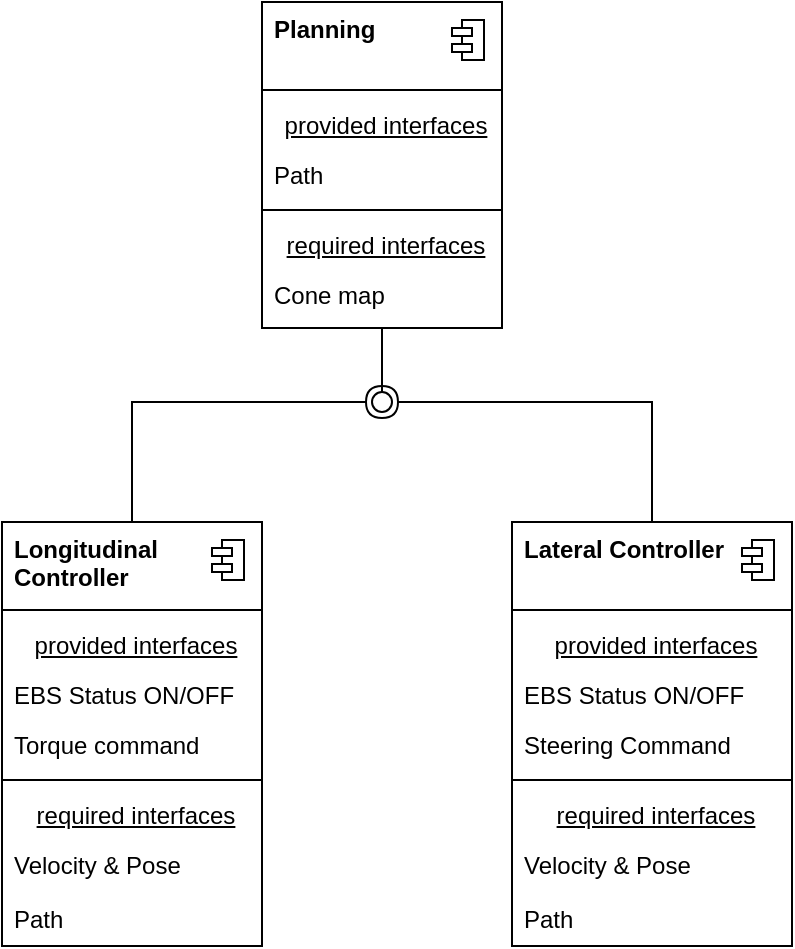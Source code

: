 <mxfile version="24.1.0" type="device" pages="3">
  <diagram name="Structual Diagram" id="TRSke4jGwEFZ74IsYrMw">
    <mxGraphModel dx="1434" dy="843" grid="1" gridSize="10" guides="1" tooltips="1" connect="1" arrows="1" fold="1" page="1" pageScale="1" pageWidth="827" pageHeight="1169" math="0" shadow="0">
      <root>
        <mxCell id="0" />
        <mxCell id="1" parent="0" />
        <mxCell id="3TsEPh2uta-ocImclWXM-1" value="" style="fontStyle=1;align=center;verticalAlign=top;childLayout=stackLayout;horizontal=1;horizontalStack=0;resizeParent=1;resizeParentMax=0;resizeLast=0;marginBottom=0;" parent="1" vertex="1">
          <mxGeometry x="280" y="300" width="120" height="163" as="geometry" />
        </mxCell>
        <mxCell id="3TsEPh2uta-ocImclWXM-2" value="&lt;b&gt;Planning&lt;/b&gt;" style="html=1;align=left;spacingLeft=4;verticalAlign=top;strokeColor=none;fillColor=none;whiteSpace=wrap;" parent="3TsEPh2uta-ocImclWXM-1" vertex="1">
          <mxGeometry width="120" height="40" as="geometry" />
        </mxCell>
        <mxCell id="3TsEPh2uta-ocImclWXM-3" value="" style="shape=module;jettyWidth=10;jettyHeight=4;" parent="3TsEPh2uta-ocImclWXM-2" vertex="1">
          <mxGeometry x="1" width="16" height="20" relative="1" as="geometry">
            <mxPoint x="-25" y="9" as="offset" />
          </mxGeometry>
        </mxCell>
        <mxCell id="3TsEPh2uta-ocImclWXM-4" value="" style="line;strokeWidth=1;fillColor=none;align=left;verticalAlign=middle;spacingTop=-1;spacingLeft=3;spacingRight=3;rotatable=0;labelPosition=right;points=[];portConstraint=eastwest;" parent="3TsEPh2uta-ocImclWXM-1" vertex="1">
          <mxGeometry y="40" width="120" height="8" as="geometry" />
        </mxCell>
        <mxCell id="3TsEPh2uta-ocImclWXM-5" value="&lt;u&gt;provided interfaces&lt;/u&gt;" style="html=1;align=center;spacingLeft=4;verticalAlign=top;strokeColor=none;fillColor=none;whiteSpace=wrap;" parent="3TsEPh2uta-ocImclWXM-1" vertex="1">
          <mxGeometry y="48" width="120" height="25" as="geometry" />
        </mxCell>
        <mxCell id="3TsEPh2uta-ocImclWXM-6" value="Path" style="html=1;align=left;spacingLeft=4;verticalAlign=top;strokeColor=none;fillColor=none;whiteSpace=wrap;" parent="3TsEPh2uta-ocImclWXM-1" vertex="1">
          <mxGeometry y="73" width="120" height="27" as="geometry" />
        </mxCell>
        <mxCell id="3TsEPh2uta-ocImclWXM-7" value="" style="line;strokeWidth=1;fillColor=none;align=left;verticalAlign=middle;spacingTop=-1;spacingLeft=3;spacingRight=3;rotatable=0;labelPosition=right;points=[];portConstraint=eastwest;" parent="3TsEPh2uta-ocImclWXM-1" vertex="1">
          <mxGeometry y="100" width="120" height="8" as="geometry" />
        </mxCell>
        <mxCell id="3TsEPh2uta-ocImclWXM-8" value="&lt;u&gt;required interfaces&lt;/u&gt;" style="html=1;align=center;spacingLeft=4;verticalAlign=top;strokeColor=none;fillColor=none;whiteSpace=wrap;" parent="3TsEPh2uta-ocImclWXM-1" vertex="1">
          <mxGeometry y="108" width="120" height="25" as="geometry" />
        </mxCell>
        <mxCell id="3TsEPh2uta-ocImclWXM-9" value="Cone map" style="html=1;align=left;spacingLeft=4;verticalAlign=top;strokeColor=none;fillColor=none;whiteSpace=wrap;" parent="3TsEPh2uta-ocImclWXM-1" vertex="1">
          <mxGeometry y="133" width="120" height="30" as="geometry" />
        </mxCell>
        <mxCell id="3TsEPh2uta-ocImclWXM-10" value="" style="fontStyle=1;align=center;verticalAlign=top;childLayout=stackLayout;horizontal=1;horizontalStack=0;resizeParent=1;resizeParentMax=0;resizeLast=0;marginBottom=0;" parent="1" vertex="1">
          <mxGeometry x="150" y="560" width="130" height="212" as="geometry" />
        </mxCell>
        <mxCell id="3TsEPh2uta-ocImclWXM-11" value="&lt;b&gt;Longitudinal Controller&lt;br&gt;&lt;/b&gt;" style="html=1;align=left;spacingLeft=4;verticalAlign=top;strokeColor=none;fillColor=none;whiteSpace=wrap;" parent="3TsEPh2uta-ocImclWXM-10" vertex="1">
          <mxGeometry width="130" height="40" as="geometry" />
        </mxCell>
        <mxCell id="3TsEPh2uta-ocImclWXM-12" value="" style="shape=module;jettyWidth=10;jettyHeight=4;" parent="3TsEPh2uta-ocImclWXM-11" vertex="1">
          <mxGeometry x="1" width="16" height="20" relative="1" as="geometry">
            <mxPoint x="-25" y="9" as="offset" />
          </mxGeometry>
        </mxCell>
        <mxCell id="3TsEPh2uta-ocImclWXM-13" value="" style="line;strokeWidth=1;fillColor=none;align=left;verticalAlign=middle;spacingTop=-1;spacingLeft=3;spacingRight=3;rotatable=0;labelPosition=right;points=[];portConstraint=eastwest;" parent="3TsEPh2uta-ocImclWXM-10" vertex="1">
          <mxGeometry y="40" width="130" height="8" as="geometry" />
        </mxCell>
        <mxCell id="3TsEPh2uta-ocImclWXM-14" value="&lt;u&gt;provided interfaces&lt;/u&gt;" style="html=1;align=center;spacingLeft=4;verticalAlign=top;strokeColor=none;fillColor=none;whiteSpace=wrap;" parent="3TsEPh2uta-ocImclWXM-10" vertex="1">
          <mxGeometry y="48" width="130" height="25" as="geometry" />
        </mxCell>
        <mxCell id="3TsEPh2uta-ocImclWXM-15" value="EBS Status ON/OFF" style="html=1;align=left;spacingLeft=4;verticalAlign=top;strokeColor=none;fillColor=none;whiteSpace=wrap;spacingRight=4;fontFamily=Helvetica;fontSize=12;fontColor=default;" parent="3TsEPh2uta-ocImclWXM-10" vertex="1">
          <mxGeometry y="73" width="130" height="25" as="geometry" />
        </mxCell>
        <mxCell id="3TsEPh2uta-ocImclWXM-16" value="Torque command" style="html=1;align=left;spacingLeft=4;verticalAlign=top;strokeColor=none;fillColor=none;whiteSpace=wrap;" parent="3TsEPh2uta-ocImclWXM-10" vertex="1">
          <mxGeometry y="98" width="130" height="27" as="geometry" />
        </mxCell>
        <mxCell id="3TsEPh2uta-ocImclWXM-17" value="" style="line;strokeWidth=1;fillColor=none;align=left;verticalAlign=middle;spacingTop=-1;spacingLeft=3;spacingRight=3;rotatable=0;labelPosition=right;points=[];portConstraint=eastwest;" parent="3TsEPh2uta-ocImclWXM-10" vertex="1">
          <mxGeometry y="125" width="130" height="8" as="geometry" />
        </mxCell>
        <mxCell id="3TsEPh2uta-ocImclWXM-18" value="&lt;u&gt;required interfaces&lt;/u&gt;" style="html=1;align=center;spacingLeft=4;verticalAlign=top;strokeColor=none;fillColor=none;whiteSpace=wrap;" parent="3TsEPh2uta-ocImclWXM-10" vertex="1">
          <mxGeometry y="133" width="130" height="25" as="geometry" />
        </mxCell>
        <mxCell id="3TsEPh2uta-ocImclWXM-19" value="Velocity &amp;amp; Pose" style="html=1;align=left;spacingLeft=4;verticalAlign=top;strokeColor=none;fillColor=none;whiteSpace=wrap;" parent="3TsEPh2uta-ocImclWXM-10" vertex="1">
          <mxGeometry y="158" width="130" height="27" as="geometry" />
        </mxCell>
        <mxCell id="3TsEPh2uta-ocImclWXM-20" value="Path" style="html=1;align=left;spacingLeft=4;verticalAlign=top;strokeColor=none;fillColor=none;whiteSpace=wrap;" parent="3TsEPh2uta-ocImclWXM-10" vertex="1">
          <mxGeometry y="185" width="130" height="27" as="geometry" />
        </mxCell>
        <mxCell id="3TsEPh2uta-ocImclWXM-21" value="" style="fontStyle=1;align=center;verticalAlign=top;childLayout=stackLayout;horizontal=1;horizontalStack=0;resizeParent=1;resizeParentMax=0;resizeLast=0;marginBottom=0;" parent="1" vertex="1">
          <mxGeometry x="405" y="560" width="140" height="212" as="geometry" />
        </mxCell>
        <mxCell id="3TsEPh2uta-ocImclWXM-22" value="&lt;b&gt;Lateral Controller&lt;/b&gt;" style="html=1;align=left;spacingLeft=4;verticalAlign=top;strokeColor=none;fillColor=none;whiteSpace=wrap;" parent="3TsEPh2uta-ocImclWXM-21" vertex="1">
          <mxGeometry width="140" height="40" as="geometry" />
        </mxCell>
        <mxCell id="3TsEPh2uta-ocImclWXM-23" value="" style="shape=module;jettyWidth=10;jettyHeight=4;" parent="3TsEPh2uta-ocImclWXM-22" vertex="1">
          <mxGeometry x="1" width="16" height="20" relative="1" as="geometry">
            <mxPoint x="-25" y="9" as="offset" />
          </mxGeometry>
        </mxCell>
        <mxCell id="3TsEPh2uta-ocImclWXM-24" value="" style="line;strokeWidth=1;fillColor=none;align=left;verticalAlign=middle;spacingTop=-1;spacingLeft=3;spacingRight=3;rotatable=0;labelPosition=right;points=[];portConstraint=eastwest;" parent="3TsEPh2uta-ocImclWXM-21" vertex="1">
          <mxGeometry y="40" width="140" height="8" as="geometry" />
        </mxCell>
        <mxCell id="3TsEPh2uta-ocImclWXM-25" value="&lt;u&gt;provided interfaces&lt;/u&gt;" style="html=1;align=center;spacingLeft=4;verticalAlign=top;strokeColor=none;fillColor=none;whiteSpace=wrap;" parent="3TsEPh2uta-ocImclWXM-21" vertex="1">
          <mxGeometry y="48" width="140" height="25" as="geometry" />
        </mxCell>
        <mxCell id="3TsEPh2uta-ocImclWXM-26" value="EBS Status ON/OFF" style="html=1;align=left;spacingLeft=4;verticalAlign=top;strokeColor=none;fillColor=none;whiteSpace=wrap;spacingRight=4;fontFamily=Helvetica;fontSize=12;fontColor=default;" parent="3TsEPh2uta-ocImclWXM-21" vertex="1">
          <mxGeometry y="73" width="140" height="25" as="geometry" />
        </mxCell>
        <mxCell id="3TsEPh2uta-ocImclWXM-27" value="Steering Command" style="html=1;align=left;spacingLeft=4;verticalAlign=top;strokeColor=none;fillColor=none;whiteSpace=wrap;" parent="3TsEPh2uta-ocImclWXM-21" vertex="1">
          <mxGeometry y="98" width="140" height="27" as="geometry" />
        </mxCell>
        <mxCell id="3TsEPh2uta-ocImclWXM-28" value="" style="line;strokeWidth=1;fillColor=none;align=left;verticalAlign=middle;spacingTop=-1;spacingLeft=3;spacingRight=3;rotatable=0;labelPosition=right;points=[];portConstraint=eastwest;" parent="3TsEPh2uta-ocImclWXM-21" vertex="1">
          <mxGeometry y="125" width="140" height="8" as="geometry" />
        </mxCell>
        <mxCell id="3TsEPh2uta-ocImclWXM-29" value="&lt;u&gt;required interfaces&lt;/u&gt;" style="html=1;align=center;spacingLeft=4;verticalAlign=top;strokeColor=none;fillColor=none;whiteSpace=wrap;" parent="3TsEPh2uta-ocImclWXM-21" vertex="1">
          <mxGeometry y="133" width="140" height="25" as="geometry" />
        </mxCell>
        <mxCell id="3TsEPh2uta-ocImclWXM-30" value="Velocity &amp;amp; Pose" style="html=1;align=left;spacingLeft=4;verticalAlign=top;strokeColor=none;fillColor=none;whiteSpace=wrap;" parent="3TsEPh2uta-ocImclWXM-21" vertex="1">
          <mxGeometry y="158" width="140" height="27" as="geometry" />
        </mxCell>
        <mxCell id="3TsEPh2uta-ocImclWXM-31" value="Path" style="html=1;align=left;spacingLeft=4;verticalAlign=top;strokeColor=none;fillColor=none;whiteSpace=wrap;" parent="3TsEPh2uta-ocImclWXM-21" vertex="1">
          <mxGeometry y="185" width="140" height="27" as="geometry" />
        </mxCell>
        <mxCell id="3TsEPh2uta-ocImclWXM-32" value="" style="rounded=0;orthogonalLoop=1;jettySize=auto;html=1;endArrow=halfCircle;endFill=0;endSize=6;strokeWidth=1;sketch=0;exitX=0.5;exitY=0;exitDx=0;exitDy=0;" parent="1" source="3TsEPh2uta-ocImclWXM-11" edge="1">
          <mxGeometry relative="1" as="geometry">
            <mxPoint x="480" y="790" as="sourcePoint" />
            <mxPoint x="340" y="500" as="targetPoint" />
            <Array as="points">
              <mxPoint x="215" y="500" />
            </Array>
          </mxGeometry>
        </mxCell>
        <mxCell id="3TsEPh2uta-ocImclWXM-33" value="" style="rounded=0;orthogonalLoop=1;jettySize=auto;html=1;endArrow=oval;endFill=0;sketch=0;sourcePerimeterSpacing=0;targetPerimeterSpacing=0;endSize=10;exitX=0.5;exitY=1;exitDx=0;exitDy=0;" parent="1" source="3TsEPh2uta-ocImclWXM-9" edge="1">
          <mxGeometry relative="1" as="geometry">
            <mxPoint x="545" y="760" as="sourcePoint" />
            <mxPoint x="340" y="500" as="targetPoint" />
          </mxGeometry>
        </mxCell>
        <mxCell id="3TsEPh2uta-ocImclWXM-34" value="" style="rounded=0;orthogonalLoop=1;jettySize=auto;html=1;endArrow=halfCircle;endFill=0;endSize=6;strokeWidth=1;sketch=0;exitX=0.5;exitY=0;exitDx=0;exitDy=0;" parent="1" source="3TsEPh2uta-ocImclWXM-22" edge="1">
          <mxGeometry relative="1" as="geometry">
            <mxPoint x="520" y="769" as="sourcePoint" />
            <mxPoint x="340" y="500" as="targetPoint" />
            <Array as="points">
              <mxPoint x="475" y="500" />
            </Array>
          </mxGeometry>
        </mxCell>
      </root>
    </mxGraphModel>
  </diagram>
  <diagram id="LxCvQttu2NEbvZlKYFPU" name="Lateral Control Flow Graph">
    <mxGraphModel dx="1434" dy="843" grid="1" gridSize="10" guides="1" tooltips="1" connect="1" arrows="1" fold="1" page="1" pageScale="1" pageWidth="827" pageHeight="1169" math="0" shadow="0">
      <root>
        <mxCell id="0" />
        <mxCell id="1" parent="0" />
        <mxCell id="YmUxr6TXu9fgOJESGduJ-1" style="edgeStyle=orthogonalEdgeStyle;rounded=0;orthogonalLoop=1;jettySize=auto;html=1;exitX=0.5;exitY=1;exitDx=0;exitDy=0;" parent="1" source="YmUxr6TXu9fgOJESGduJ-2" target="YmUxr6TXu9fgOJESGduJ-4" edge="1">
          <mxGeometry relative="1" as="geometry" />
        </mxCell>
        <mxCell id="YmUxr6TXu9fgOJESGduJ-2" value="" style="ellipse;whiteSpace=wrap;html=1;aspect=fixed;fillColor=#000000;" parent="1" vertex="1">
          <mxGeometry x="390" y="60" width="20" height="20" as="geometry" />
        </mxCell>
        <mxCell id="YmUxr6TXu9fgOJESGduJ-3" style="edgeStyle=orthogonalEdgeStyle;rounded=0;orthogonalLoop=1;jettySize=auto;html=1;exitX=0.5;exitY=1;exitDx=0;exitDy=0;" parent="1" source="YmUxr6TXu9fgOJESGduJ-4" target="YmUxr6TXu9fgOJESGduJ-7" edge="1">
          <mxGeometry relative="1" as="geometry" />
        </mxCell>
        <mxCell id="YmUxr6TXu9fgOJESGduJ-4" value="Get Desired Path and Vehicle State" style="rounded=1;whiteSpace=wrap;html=1;" parent="1" vertex="1">
          <mxGeometry x="344.5" y="120" width="111" height="40" as="geometry" />
        </mxCell>
        <mxCell id="YmUxr6TXu9fgOJESGduJ-5" style="edgeStyle=orthogonalEdgeStyle;rounded=0;orthogonalLoop=1;jettySize=auto;html=1;exitX=0;exitY=0.5;exitDx=0;exitDy=0;entryX=0.5;entryY=0;entryDx=0;entryDy=0;" parent="1" source="YmUxr6TXu9fgOJESGduJ-7" target="YmUxr6TXu9fgOJESGduJ-9" edge="1">
          <mxGeometry relative="1" as="geometry" />
        </mxCell>
        <mxCell id="YmUxr6TXu9fgOJESGduJ-6" style="edgeStyle=orthogonalEdgeStyle;rounded=0;orthogonalLoop=1;jettySize=auto;html=1;exitX=1;exitY=0.5;exitDx=0;exitDy=0;entryX=0.5;entryY=0;entryDx=0;entryDy=0;" parent="1" source="YmUxr6TXu9fgOJESGduJ-7" target="YmUxr6TXu9fgOJESGduJ-11" edge="1">
          <mxGeometry relative="1" as="geometry" />
        </mxCell>
        <mxCell id="YmUxr6TXu9fgOJESGduJ-7" value="Mission" style="rhombus;whiteSpace=wrap;html=1;" parent="1" vertex="1">
          <mxGeometry x="339.5" y="200" width="121" height="60" as="geometry" />
        </mxCell>
        <mxCell id="YmUxr6TXu9fgOJESGduJ-8" style="edgeStyle=orthogonalEdgeStyle;rounded=0;orthogonalLoop=1;jettySize=auto;html=1;exitX=0.5;exitY=1;exitDx=0;exitDy=0;entryX=0.5;entryY=0;entryDx=0;entryDy=0;" parent="1" source="YmUxr6TXu9fgOJESGduJ-9" target="YmUxr6TXu9fgOJESGduJ-15" edge="1">
          <mxGeometry relative="1" as="geometry" />
        </mxCell>
        <mxCell id="YmUxr6TXu9fgOJESGduJ-9" value="Calculate heading&amp;nbsp; cross-track error" style="rounded=1;whiteSpace=wrap;html=1;" parent="1" vertex="1">
          <mxGeometry x="210" y="280" width="111" height="40" as="geometry" />
        </mxCell>
        <mxCell id="YmUxr6TXu9fgOJESGduJ-10" style="edgeStyle=orthogonalEdgeStyle;rounded=0;orthogonalLoop=1;jettySize=auto;html=1;exitX=0.5;exitY=1;exitDx=0;exitDy=0;" parent="1" source="YmUxr6TXu9fgOJESGduJ-11" target="YmUxr6TXu9fgOJESGduJ-13" edge="1">
          <mxGeometry relative="1" as="geometry" />
        </mxCell>
        <mxCell id="YmUxr6TXu9fgOJESGduJ-11" value="Get Look-ahead distance" style="rounded=1;whiteSpace=wrap;html=1;" parent="1" vertex="1">
          <mxGeometry x="480" y="280" width="111" height="40" as="geometry" />
        </mxCell>
        <mxCell id="YmUxr6TXu9fgOJESGduJ-12" style="edgeStyle=orthogonalEdgeStyle;rounded=0;orthogonalLoop=1;jettySize=auto;html=1;exitX=0.5;exitY=1;exitDx=0;exitDy=0;entryX=1;entryY=0.5;entryDx=0;entryDy=0;" parent="1" source="YmUxr6TXu9fgOJESGduJ-13" target="YmUxr6TXu9fgOJESGduJ-17" edge="1">
          <mxGeometry relative="1" as="geometry" />
        </mxCell>
        <mxCell id="YmUxr6TXu9fgOJESGduJ-13" value="Pure Pursuit control Law" style="rounded=1;whiteSpace=wrap;html=1;" parent="1" vertex="1">
          <mxGeometry x="480" y="360" width="111" height="40" as="geometry" />
        </mxCell>
        <mxCell id="YmUxr6TXu9fgOJESGduJ-14" style="edgeStyle=orthogonalEdgeStyle;rounded=0;orthogonalLoop=1;jettySize=auto;html=1;exitX=0.5;exitY=1;exitDx=0;exitDy=0;entryX=0;entryY=0.5;entryDx=0;entryDy=0;" parent="1" source="YmUxr6TXu9fgOJESGduJ-15" target="YmUxr6TXu9fgOJESGduJ-17" edge="1">
          <mxGeometry relative="1" as="geometry" />
        </mxCell>
        <mxCell id="YmUxr6TXu9fgOJESGduJ-15" value="Stanley control Law" style="rounded=1;whiteSpace=wrap;html=1;" parent="1" vertex="1">
          <mxGeometry x="210" y="360" width="111" height="40" as="geometry" />
        </mxCell>
        <mxCell id="YmUxr6TXu9fgOJESGduJ-16" style="edgeStyle=orthogonalEdgeStyle;rounded=0;orthogonalLoop=1;jettySize=auto;html=1;exitX=0.5;exitY=1;exitDx=0;exitDy=0;entryX=0.5;entryY=0;entryDx=0;entryDy=0;" parent="1" source="YmUxr6TXu9fgOJESGduJ-17" target="YmUxr6TXu9fgOJESGduJ-18" edge="1">
          <mxGeometry relative="1" as="geometry" />
        </mxCell>
        <mxCell id="YmUxr6TXu9fgOJESGduJ-17" value="Publish Steering Command" style="rounded=1;whiteSpace=wrap;html=1;" parent="1" vertex="1">
          <mxGeometry x="344.5" y="440" width="111" height="40" as="geometry" />
        </mxCell>
        <mxCell id="YmUxr6TXu9fgOJESGduJ-18" value="" style="ellipse;html=1;shape=endState;fillColor=#000000;strokeColor=#ff0000;" parent="1" vertex="1">
          <mxGeometry x="385" y="520" width="30" height="30" as="geometry" />
        </mxCell>
        <mxCell id="YmUxr6TXu9fgOJESGduJ-19" value="Acceleration" style="text;html=1;align=center;verticalAlign=middle;resizable=0;points=[];autosize=1;strokeColor=none;fillColor=none;" parent="1" vertex="1">
          <mxGeometry x="254.5" y="230" width="90" height="30" as="geometry" />
        </mxCell>
        <mxCell id="YmUxr6TXu9fgOJESGduJ-20" value="Other than &lt;br&gt;acceleration" style="text;html=1;align=center;verticalAlign=middle;resizable=0;points=[];autosize=1;strokeColor=none;fillColor=none;" parent="1" vertex="1">
          <mxGeometry x="455.5" y="230" width="90" height="40" as="geometry" />
        </mxCell>
      </root>
    </mxGraphModel>
  </diagram>
  <diagram id="eVp-n00tlOvfbOcAlTK8" name="Longitudinal Control Flow Graph">
    <mxGraphModel dx="607" dy="843" grid="1" gridSize="10" guides="1" tooltips="1" connect="1" arrows="1" fold="1" page="1" pageScale="1" pageWidth="827" pageHeight="1169" math="0" shadow="0">
      <root>
        <mxCell id="0" />
        <mxCell id="1" parent="0" />
        <mxCell id="ItqePYpkfI2rmR744Cne-5" value="&lt;font style=&quot;font-size: 14px;&quot;&gt;Calculate error&lt;/font&gt;" style="rounded=1;whiteSpace=wrap;html=1;" parent="1" vertex="1">
          <mxGeometry x="1140" y="260" width="120" height="60" as="geometry" />
        </mxCell>
        <mxCell id="ItqePYpkfI2rmR744Cne-6" value="&lt;font style=&quot;font-size: 14px;&quot;&gt;PID framework&lt;/font&gt;" style="rounded=1;whiteSpace=wrap;html=1;" parent="1" vertex="1">
          <mxGeometry x="1140" y="350" width="120" height="60" as="geometry" />
        </mxCell>
        <mxCell id="ItqePYpkfI2rmR744Cne-10" value="" style="endArrow=classic;html=1;rounded=0;entryX=0.5;entryY=0;entryDx=0;entryDy=0;exitX=0.5;exitY=1;exitDx=0;exitDy=0;" parent="1" source="ItqePYpkfI2rmR744Cne-5" target="ItqePYpkfI2rmR744Cne-6" edge="1">
          <mxGeometry width="50" height="50" relative="1" as="geometry">
            <mxPoint x="1210" y="370" as="sourcePoint" />
            <mxPoint x="1260" y="320" as="targetPoint" />
          </mxGeometry>
        </mxCell>
        <mxCell id="ItqePYpkfI2rmR744Cne-12" value="" style="endArrow=classic;html=1;rounded=0;exitX=0.5;exitY=1;exitDx=0;exitDy=0;" parent="1" source="ItqePYpkfI2rmR744Cne-6" edge="1">
          <mxGeometry width="50" height="50" relative="1" as="geometry">
            <mxPoint x="1220" y="550" as="sourcePoint" />
            <mxPoint x="1200" y="450" as="targetPoint" />
          </mxGeometry>
        </mxCell>
        <mxCell id="ItqePYpkfI2rmR744Cne-15" value="" style="ellipse;html=1;shape=endState;fillColor=#000000;strokeColor=#ff0000;" parent="1" vertex="1">
          <mxGeometry x="1185" y="550" width="30" height="30" as="geometry" />
        </mxCell>
        <mxCell id="SEKuFX1QXz4S5pSuZ8Ld-1" value="" style="ellipse;whiteSpace=wrap;html=1;aspect=fixed;fillColor=#000000;" parent="1" vertex="1">
          <mxGeometry x="1190" y="90" width="20" height="20" as="geometry" />
        </mxCell>
        <mxCell id="yokWS5W83dAmJWkKfZFD-1" value="&lt;font style=&quot;font-size: 14px;&quot;&gt;Get current and ideal velocity&lt;/font&gt;" style="rounded=1;whiteSpace=wrap;html=1;" parent="1" vertex="1">
          <mxGeometry x="1140" y="160" width="120" height="60" as="geometry" />
        </mxCell>
        <mxCell id="yokWS5W83dAmJWkKfZFD-2" value="" style="endArrow=classic;html=1;rounded=0;entryX=0.5;entryY=0;entryDx=0;entryDy=0;exitX=0.5;exitY=1;exitDx=0;exitDy=0;" parent="1" source="SEKuFX1QXz4S5pSuZ8Ld-1" target="yokWS5W83dAmJWkKfZFD-1" edge="1">
          <mxGeometry width="50" height="50" relative="1" as="geometry">
            <mxPoint x="1100" y="100" as="sourcePoint" />
            <mxPoint x="1150" y="50" as="targetPoint" />
          </mxGeometry>
        </mxCell>
        <mxCell id="yokWS5W83dAmJWkKfZFD-3" value="" style="endArrow=classic;html=1;rounded=0;entryX=0.5;entryY=0;entryDx=0;entryDy=0;exitX=0.5;exitY=1;exitDx=0;exitDy=0;" parent="1" source="yokWS5W83dAmJWkKfZFD-1" target="ItqePYpkfI2rmR744Cne-5" edge="1">
          <mxGeometry width="50" height="50" relative="1" as="geometry">
            <mxPoint x="1060" y="290" as="sourcePoint" />
            <mxPoint x="1110" y="240" as="targetPoint" />
          </mxGeometry>
        </mxCell>
        <mxCell id="aiwf7KhrPEVNZfpYWQEs-1" value="&lt;font style=&quot;font-size: 14px;&quot;&gt;Publish torque command&lt;/font&gt;" style="rounded=1;whiteSpace=wrap;html=1;" parent="1" vertex="1">
          <mxGeometry x="1140" y="450" width="120" height="60" as="geometry" />
        </mxCell>
        <mxCell id="aiwf7KhrPEVNZfpYWQEs-2" value="" style="endArrow=classic;html=1;rounded=0;entryX=0.5;entryY=0;entryDx=0;entryDy=0;exitX=0.5;exitY=1;exitDx=0;exitDy=0;" parent="1" source="aiwf7KhrPEVNZfpYWQEs-1" target="ItqePYpkfI2rmR744Cne-15" edge="1">
          <mxGeometry width="50" height="50" relative="1" as="geometry">
            <mxPoint x="1060" y="400" as="sourcePoint" />
            <mxPoint x="1110" y="350" as="targetPoint" />
          </mxGeometry>
        </mxCell>
      </root>
    </mxGraphModel>
  </diagram>
</mxfile>
